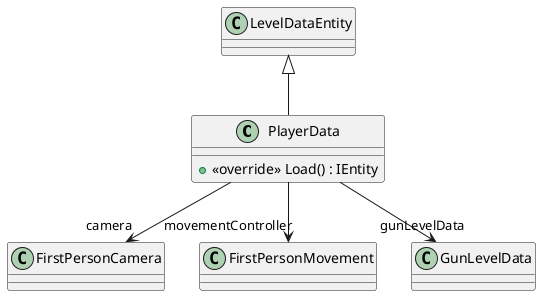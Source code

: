 @startuml
class PlayerData {
    + <<override>> Load() : IEntity
}
LevelDataEntity <|-- PlayerData
PlayerData --> "camera" FirstPersonCamera
PlayerData --> "movementController" FirstPersonMovement
PlayerData --> "gunLevelData" GunLevelData
@enduml
